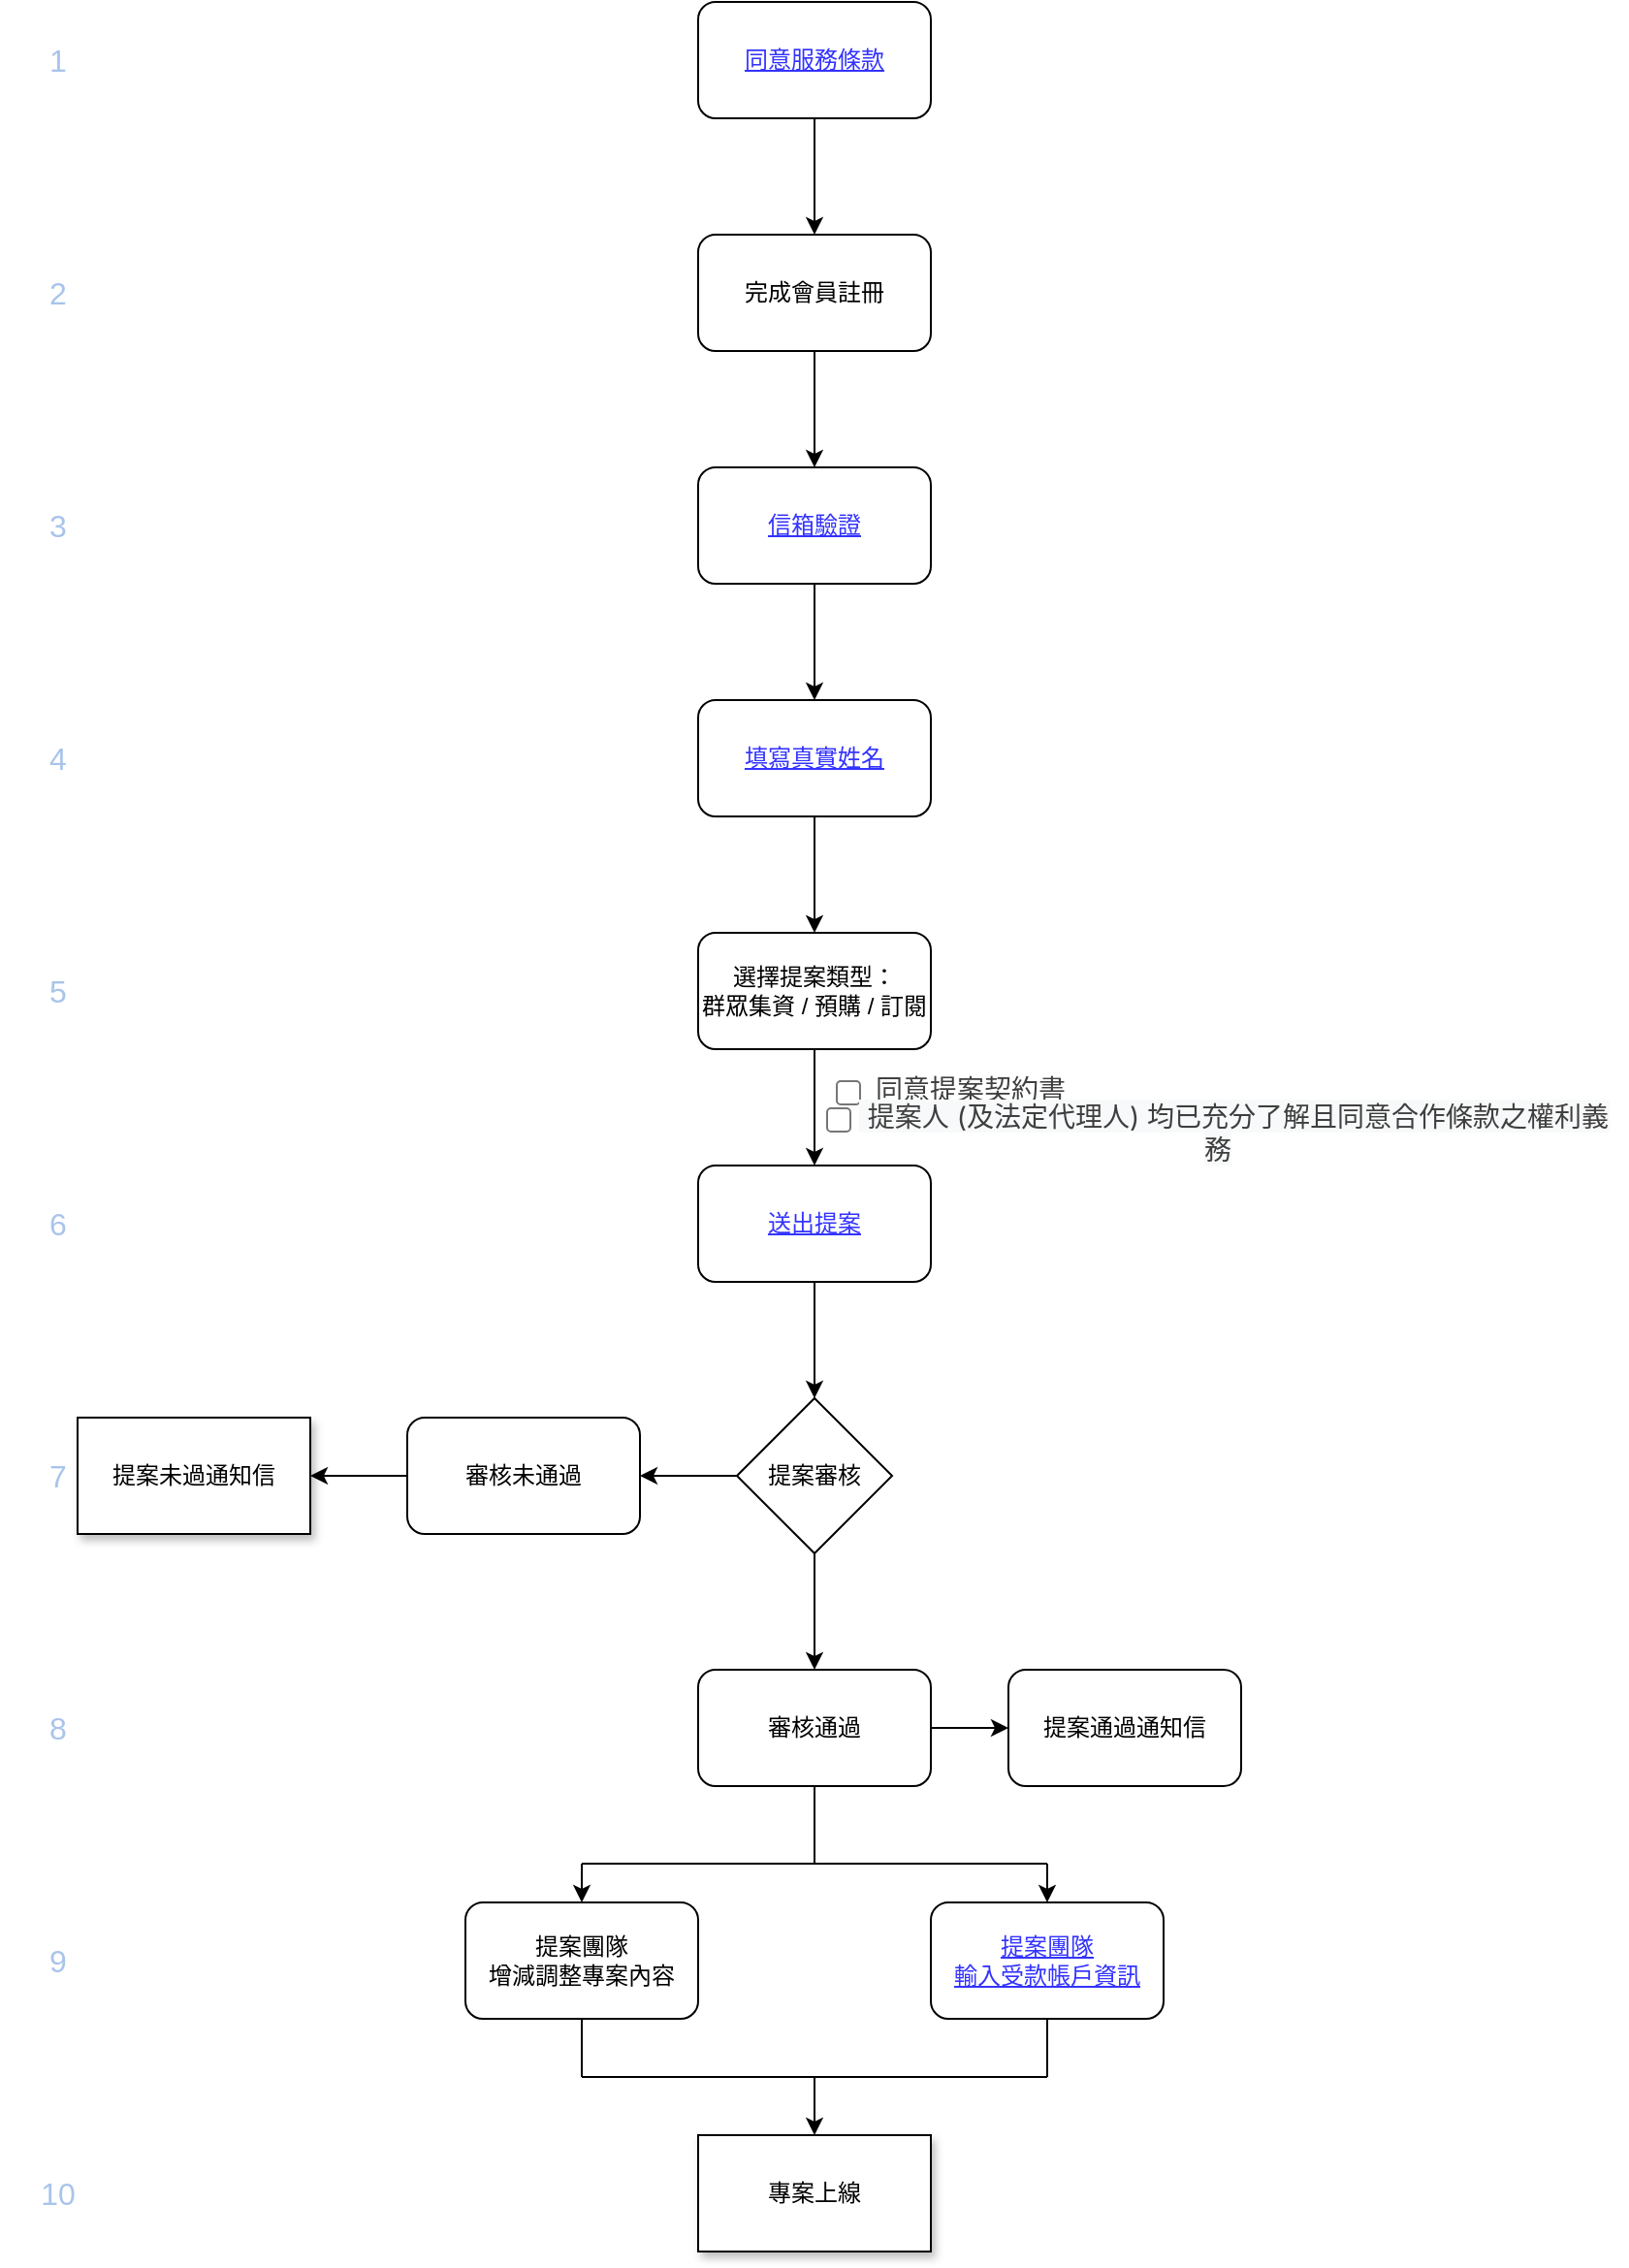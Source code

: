 <mxfile version="20.0.4" type="github">
  <diagram id="WC_vAVpubCEw6jQJzw-5" name="Page-1">
    <mxGraphModel dx="835" dy="1068" grid="1" gridSize="10" guides="1" tooltips="1" connect="1" arrows="1" fold="1" page="1" pageScale="1" pageWidth="850" pageHeight="1100" math="0" shadow="0">
      <root>
        <mxCell id="0" />
        <mxCell id="1" parent="0" />
        <mxCell id="iWGYxbqnK11PC3dcelOQ-8" value="" style="edgeStyle=orthogonalEdgeStyle;rounded=0;orthogonalLoop=1;jettySize=auto;html=1;" parent="1" source="iWGYxbqnK11PC3dcelOQ-3" target="iWGYxbqnK11PC3dcelOQ-4" edge="1">
          <mxGeometry relative="1" as="geometry" />
        </mxCell>
        <UserObject label="同意服務條款" link="https://www.zeczec.com/docs/terms_of_service" linkTarget="_blank" id="iWGYxbqnK11PC3dcelOQ-3">
          <mxCell style="rounded=1;whiteSpace=wrap;html=1;fontStyle=4;fontColor=#3333FF;" parent="1" vertex="1">
            <mxGeometry x="360" y="40" width="120" height="60" as="geometry" />
          </mxCell>
        </UserObject>
        <mxCell id="iWGYxbqnK11PC3dcelOQ-9" value="" style="edgeStyle=orthogonalEdgeStyle;rounded=0;orthogonalLoop=1;jettySize=auto;html=1;" parent="1" source="iWGYxbqnK11PC3dcelOQ-4" target="iWGYxbqnK11PC3dcelOQ-5" edge="1">
          <mxGeometry relative="1" as="geometry" />
        </mxCell>
        <mxCell id="iWGYxbqnK11PC3dcelOQ-4" value="完成會員註冊" style="rounded=1;whiteSpace=wrap;html=1;" parent="1" vertex="1">
          <mxGeometry x="360" y="160" width="120" height="60" as="geometry" />
        </mxCell>
        <mxCell id="iWGYxbqnK11PC3dcelOQ-11" value="" style="edgeStyle=orthogonalEdgeStyle;rounded=0;orthogonalLoop=1;jettySize=auto;html=1;" parent="1" source="iWGYxbqnK11PC3dcelOQ-5" target="iWGYxbqnK11PC3dcelOQ-6" edge="1">
          <mxGeometry relative="1" as="geometry" />
        </mxCell>
        <UserObject label="信箱驗證" link="https://hackmd.io/@98IZ4O3dSeiDSnUI428Hfw/H1Mh3XtF9" linkTarget="_blank" id="iWGYxbqnK11PC3dcelOQ-5">
          <mxCell style="rounded=1;whiteSpace=wrap;html=1;fontStyle=4;fontColor=#3333FF;" parent="1" vertex="1">
            <mxGeometry x="360" y="280" width="120" height="60" as="geometry" />
          </mxCell>
        </UserObject>
        <mxCell id="iWGYxbqnK11PC3dcelOQ-35" value="" style="edgeStyle=orthogonalEdgeStyle;rounded=0;orthogonalLoop=1;jettySize=auto;html=1;" parent="1" source="iWGYxbqnK11PC3dcelOQ-6" target="iWGYxbqnK11PC3dcelOQ-7" edge="1">
          <mxGeometry relative="1" as="geometry" />
        </mxCell>
        <UserObject label="填寫真實姓名" link="https://hackmd.io/@98IZ4O3dSeiDSnUI428Hfw/ryBWNWYY9" linkTarget="_blank" id="iWGYxbqnK11PC3dcelOQ-6">
          <mxCell style="rounded=1;whiteSpace=wrap;html=1;fontStyle=4;fontColor=#3333FF;" parent="1" vertex="1">
            <mxGeometry x="360" y="400" width="120" height="60" as="geometry" />
          </mxCell>
        </UserObject>
        <mxCell id="iWGYxbqnK11PC3dcelOQ-36" value="" style="edgeStyle=orthogonalEdgeStyle;rounded=0;orthogonalLoop=1;jettySize=auto;html=1;" parent="1" source="iWGYxbqnK11PC3dcelOQ-7" target="iWGYxbqnK11PC3dcelOQ-12" edge="1">
          <mxGeometry relative="1" as="geometry" />
        </mxCell>
        <mxCell id="iWGYxbqnK11PC3dcelOQ-7" value="選擇提案類型：&lt;br&gt;群眾集資 / 預購 / 訂閱" style="rounded=1;whiteSpace=wrap;html=1;" parent="1" vertex="1">
          <mxGeometry x="360" y="520" width="120" height="60" as="geometry" />
        </mxCell>
        <mxCell id="iWGYxbqnK11PC3dcelOQ-37" value="" style="edgeStyle=orthogonalEdgeStyle;rounded=0;orthogonalLoop=1;jettySize=auto;html=1;" parent="1" source="iWGYxbqnK11PC3dcelOQ-12" target="iWGYxbqnK11PC3dcelOQ-13" edge="1">
          <mxGeometry relative="1" as="geometry" />
        </mxCell>
        <UserObject label="送出提案" link="https://hackmd.io/@98IZ4O3dSeiDSnUI428Hfw/rJ4XmEtYc" linkTarget="_blank" id="iWGYxbqnK11PC3dcelOQ-12">
          <mxCell style="rounded=1;whiteSpace=wrap;html=1;fontStyle=4;fontColor=#3333FF;" parent="1" vertex="1">
            <mxGeometry x="360" y="640" width="120" height="60" as="geometry" />
          </mxCell>
        </UserObject>
        <mxCell id="iWGYxbqnK11PC3dcelOQ-38" value="" style="edgeStyle=orthogonalEdgeStyle;rounded=0;orthogonalLoop=1;jettySize=auto;html=1;" parent="1" source="iWGYxbqnK11PC3dcelOQ-13" target="iWGYxbqnK11PC3dcelOQ-15" edge="1">
          <mxGeometry relative="1" as="geometry" />
        </mxCell>
        <mxCell id="iWGYxbqnK11PC3dcelOQ-39" value="" style="edgeStyle=orthogonalEdgeStyle;rounded=0;orthogonalLoop=1;jettySize=auto;html=1;" parent="1" source="iWGYxbqnK11PC3dcelOQ-13" target="iWGYxbqnK11PC3dcelOQ-14" edge="1">
          <mxGeometry relative="1" as="geometry" />
        </mxCell>
        <mxCell id="iWGYxbqnK11PC3dcelOQ-13" value="提案審核" style="rhombus;whiteSpace=wrap;html=1;" parent="1" vertex="1">
          <mxGeometry x="380" y="760" width="80" height="80" as="geometry" />
        </mxCell>
        <mxCell id="iWGYxbqnK11PC3dcelOQ-41" value="" style="edgeStyle=orthogonalEdgeStyle;rounded=0;orthogonalLoop=1;jettySize=auto;html=1;" parent="1" source="iWGYxbqnK11PC3dcelOQ-14" target="iWGYxbqnK11PC3dcelOQ-16" edge="1">
          <mxGeometry relative="1" as="geometry" />
        </mxCell>
        <mxCell id="iWGYxbqnK11PC3dcelOQ-14" value="審核通過" style="rounded=1;whiteSpace=wrap;html=1;" parent="1" vertex="1">
          <mxGeometry x="360" y="900" width="120" height="60" as="geometry" />
        </mxCell>
        <mxCell id="iWGYxbqnK11PC3dcelOQ-40" value="" style="edgeStyle=orthogonalEdgeStyle;rounded=0;orthogonalLoop=1;jettySize=auto;html=1;" parent="1" source="iWGYxbqnK11PC3dcelOQ-15" target="iWGYxbqnK11PC3dcelOQ-28" edge="1">
          <mxGeometry relative="1" as="geometry" />
        </mxCell>
        <mxCell id="iWGYxbqnK11PC3dcelOQ-15" value="審核未通過" style="rounded=1;whiteSpace=wrap;html=1;" parent="1" vertex="1">
          <mxGeometry x="210" y="770" width="120" height="60" as="geometry" />
        </mxCell>
        <mxCell id="iWGYxbqnK11PC3dcelOQ-16" value="提案通過通知信" style="rounded=1;whiteSpace=wrap;html=1;" parent="1" vertex="1">
          <mxGeometry x="520" y="900" width="120" height="60" as="geometry" />
        </mxCell>
        <UserObject label="提案團隊&lt;br&gt;輸入受款帳戶資訊" link="https://hackmd.io/@98IZ4O3dSeiDSnUI428Hfw/H1voKVYY5" linkTarget="_blank" id="iWGYxbqnK11PC3dcelOQ-18">
          <mxCell style="rounded=1;whiteSpace=wrap;html=1;fontStyle=4;fontColor=#3333FF;" parent="1" vertex="1">
            <mxGeometry x="480" y="1020" width="120" height="60" as="geometry" />
          </mxCell>
        </UserObject>
        <mxCell id="iWGYxbqnK11PC3dcelOQ-19" value="提案團隊&lt;br&gt;增減調整專案內容" style="rounded=1;whiteSpace=wrap;html=1;" parent="1" vertex="1">
          <mxGeometry x="240" y="1020" width="120" height="60" as="geometry" />
        </mxCell>
        <mxCell id="iWGYxbqnK11PC3dcelOQ-20" value="" style="endArrow=none;html=1;rounded=0;entryX=0.5;entryY=1;entryDx=0;entryDy=0;" parent="1" target="iWGYxbqnK11PC3dcelOQ-14" edge="1">
          <mxGeometry width="50" height="50" relative="1" as="geometry">
            <mxPoint x="420" y="1000" as="sourcePoint" />
            <mxPoint x="430" y="970" as="targetPoint" />
          </mxGeometry>
        </mxCell>
        <mxCell id="iWGYxbqnK11PC3dcelOQ-21" value="" style="endArrow=none;html=1;rounded=0;" parent="1" edge="1">
          <mxGeometry width="50" height="50" relative="1" as="geometry">
            <mxPoint x="420" y="1000" as="sourcePoint" />
            <mxPoint x="540" y="1000" as="targetPoint" />
          </mxGeometry>
        </mxCell>
        <mxCell id="iWGYxbqnK11PC3dcelOQ-22" value="" style="endArrow=none;html=1;rounded=0;" parent="1" edge="1">
          <mxGeometry width="50" height="50" relative="1" as="geometry">
            <mxPoint x="420" y="1000" as="sourcePoint" />
            <mxPoint x="300" y="1000" as="targetPoint" />
          </mxGeometry>
        </mxCell>
        <mxCell id="iWGYxbqnK11PC3dcelOQ-23" value="" style="endArrow=classic;html=1;rounded=0;entryX=0.5;entryY=0;entryDx=0;entryDy=0;" parent="1" target="iWGYxbqnK11PC3dcelOQ-18" edge="1">
          <mxGeometry width="50" height="50" relative="1" as="geometry">
            <mxPoint x="540" y="1000" as="sourcePoint" />
            <mxPoint x="460" y="950" as="targetPoint" />
          </mxGeometry>
        </mxCell>
        <mxCell id="iWGYxbqnK11PC3dcelOQ-24" value="" style="endArrow=classic;html=1;rounded=0;entryX=0.5;entryY=0;entryDx=0;entryDy=0;" parent="1" target="iWGYxbqnK11PC3dcelOQ-19" edge="1">
          <mxGeometry width="50" height="50" relative="1" as="geometry">
            <mxPoint x="300" y="1000" as="sourcePoint" />
            <mxPoint x="460" y="950" as="targetPoint" />
          </mxGeometry>
        </mxCell>
        <mxCell id="iWGYxbqnK11PC3dcelOQ-26" value="專案上線" style="rounded=0;whiteSpace=wrap;html=1;gradientColor=#ffffff;shadow=1;" parent="1" vertex="1">
          <mxGeometry x="360" y="1140" width="120" height="60" as="geometry" />
        </mxCell>
        <mxCell id="iWGYxbqnK11PC3dcelOQ-28" value="提案未過通知信" style="rounded=0;whiteSpace=wrap;html=1;gradientColor=#ffffff;shadow=1;" parent="1" vertex="1">
          <mxGeometry x="40" y="770" width="120" height="60" as="geometry" />
        </mxCell>
        <mxCell id="iWGYxbqnK11PC3dcelOQ-29" value="" style="endArrow=none;html=1;rounded=0;" parent="1" edge="1">
          <mxGeometry width="50" height="50" relative="1" as="geometry">
            <mxPoint x="420" y="1110" as="sourcePoint" />
            <mxPoint x="300" y="1110" as="targetPoint" />
          </mxGeometry>
        </mxCell>
        <mxCell id="iWGYxbqnK11PC3dcelOQ-30" value="" style="endArrow=none;html=1;rounded=0;" parent="1" edge="1">
          <mxGeometry width="50" height="50" relative="1" as="geometry">
            <mxPoint x="540" y="1110" as="sourcePoint" />
            <mxPoint x="420" y="1110" as="targetPoint" />
          </mxGeometry>
        </mxCell>
        <mxCell id="iWGYxbqnK11PC3dcelOQ-32" value="" style="endArrow=none;html=1;rounded=0;exitX=0.5;exitY=1;exitDx=0;exitDy=0;" parent="1" source="iWGYxbqnK11PC3dcelOQ-19" edge="1">
          <mxGeometry width="50" height="50" relative="1" as="geometry">
            <mxPoint x="410" y="1060" as="sourcePoint" />
            <mxPoint x="300" y="1110" as="targetPoint" />
          </mxGeometry>
        </mxCell>
        <mxCell id="iWGYxbqnK11PC3dcelOQ-33" value="" style="endArrow=none;html=1;rounded=0;exitX=0.5;exitY=1;exitDx=0;exitDy=0;" parent="1" source="iWGYxbqnK11PC3dcelOQ-18" edge="1">
          <mxGeometry width="50" height="50" relative="1" as="geometry">
            <mxPoint x="539" y="1081" as="sourcePoint" />
            <mxPoint x="540" y="1110" as="targetPoint" />
          </mxGeometry>
        </mxCell>
        <mxCell id="iWGYxbqnK11PC3dcelOQ-34" value="" style="endArrow=classic;html=1;rounded=0;entryX=0.5;entryY=0;entryDx=0;entryDy=0;" parent="1" target="iWGYxbqnK11PC3dcelOQ-26" edge="1">
          <mxGeometry width="50" height="50" relative="1" as="geometry">
            <mxPoint x="420" y="1110" as="sourcePoint" />
            <mxPoint x="460" y="1010" as="targetPoint" />
          </mxGeometry>
        </mxCell>
        <mxCell id="ZI2vt0tMXgu7TGkp_aTG-1" value="&lt;label style=&quot;border: 0px solid rgb(229, 231, 235); box-sizing: border-box; --tw-translate-x:0; --tw-translate-y:0; --tw-rotate:0; --tw-skew-x:0; --tw-skew-y:0; --tw-scale-x:1; --tw-scale-y:1; --tw-blur: ; --tw-brightness: ; --tw-contrast: ; --tw-grayscale: ; --tw-hue-rotate: ; --tw-invert: ; --tw-saturate: ; --tw-sepia: ; --tw-drop-shadow: ; display: block; margin-bottom: 5px; color: rgb(63, 63, 63); font-family: Rubik, -apple-system, &amp;quot;system-ui&amp;quot;, &amp;quot;Segoe UI&amp;quot;, 微軟正黑體, &amp;quot;Microsoft JhengHei&amp;quot;, sans-serif; font-size: 14px; text-align: start;&quot; class=&quot;block&quot;&gt;&lt;br class=&quot;Apple-interchange-newline&quot;&gt;&lt;input style=&quot;border-width: 0px; --tw-translate-x:0; --tw-translate-y:0; --tw-rotate:0; --tw-skew-x:0; --tw-skew-y:0; --tw-scale-x:1; --tw-scale-y:1; --tw-blur: ; --tw-brightness: ; --tw-contrast: ; --tw-grayscale: ; --tw-hue-rotate: ; --tw-invert: ; --tw-saturate: ; --tw-sepia: ; --tw-drop-shadow: ; color: rgb(118, 118, 118); font-family: Rubik, -apple-system, BlinkMacSystemFont, &amp;quot;Segoe UI&amp;quot;, 微軟正黑體, &amp;quot;Microsoft JhengHei&amp;quot;, sans-serif; font-size: 0.875rem; font-weight: inherit; line-height: 1.6em; margin: 0px 0.25rem 0px 0px; padding: 0px; border-radius: 0.125rem; vertical-align: middle;&quot; id=&quot;project_terms_accepted&quot; name=&quot;project[terms_accepted]&quot; value=&quot;1&quot; type=&quot;checkbox&quot; required=&quot;required&quot;&gt;&amp;nbsp;同意提案契約書&lt;/label&gt;" style="text;html=1;strokeColor=none;fillColor=none;align=center;verticalAlign=middle;whiteSpace=wrap;rounded=0;shadow=1;" parent="1" vertex="1">
          <mxGeometry x="390" y="580" width="200" height="30" as="geometry" />
        </mxCell>
        <mxCell id="ZI2vt0tMXgu7TGkp_aTG-2" value="&lt;font style=&quot;font-size: 14px;&quot;&gt;&lt;br class=&quot;Apple-interchange-newline&quot;&gt;&lt;input style=&quot;border-width: 0px; orphans: 2; widows: 2; -webkit-text-stroke-width: 0px; text-decoration-thickness: initial; text-decoration-style: initial; text-decoration-color: initial; --tw-translate-x:0; --tw-translate-y:0; --tw-rotate:0; --tw-skew-x:0; --tw-skew-y:0; --tw-scale-x:1; --tw-scale-y:1; --tw-blur: ; --tw-brightness: ; --tw-contrast: ; --tw-grayscale: ; --tw-hue-rotate: ; --tw-invert: ; --tw-saturate: ; --tw-sepia: ; --tw-drop-shadow: ; color: rgb(118, 118, 118); font-family: Rubik, -apple-system, BlinkMacSystemFont, &amp;quot;Segoe UI&amp;quot;, 微軟正黑體, &amp;quot;Microsoft JhengHei&amp;quot;, sans-serif; font-weight: inherit; line-height: 1.6em; margin: 0px 0.25rem 0px 0px; padding: 0px; border-radius: 0.125rem; vertical-align: middle;&quot; id=&quot;project_terms_acknowledged&quot; name=&quot;project[terms_acknowledged]&quot; value=&quot;1&quot; type=&quot;checkbox&quot; required=&quot;required&quot;&gt;&lt;span style=&quot;color: rgb(63, 63, 63); font-family: Rubik, -apple-system, &amp;quot;system-ui&amp;quot;, &amp;quot;Segoe UI&amp;quot;, 微軟正黑體, &amp;quot;Microsoft JhengHei&amp;quot;, sans-serif; font-style: normal; font-variant-ligatures: normal; font-variant-caps: normal; font-weight: 400; letter-spacing: normal; orphans: 2; text-align: start; text-indent: 0px; text-transform: none; widows: 2; word-spacing: 0px; -webkit-text-stroke-width: 0px; background-color: rgb(248, 249, 250); text-decoration-thickness: initial; text-decoration-style: initial; text-decoration-color: initial; float: none; display: inline !important;&quot;&gt;&amp;nbsp;&lt;/span&gt;&lt;span style=&quot;color: rgb(63, 63, 63); font-family: Rubik, -apple-system, &amp;quot;system-ui&amp;quot;, &amp;quot;Segoe UI&amp;quot;, 微軟正黑體, &amp;quot;Microsoft JhengHei&amp;quot;, sans-serif; font-style: normal; font-variant-ligatures: normal; font-variant-caps: normal; font-weight: 400; letter-spacing: normal; orphans: 2; text-align: start; text-indent: 0px; text-transform: none; widows: 2; word-spacing: 0px; -webkit-text-stroke-width: 0px; background-color: rgb(248, 249, 250); text-decoration-thickness: initial; text-decoration-style: initial; text-decoration-color: initial; float: none; display: inline !important;&quot;&gt;提案人 (及法定代理人) 均已充分了解且同意合作條款之權利義務&lt;/span&gt;&lt;/font&gt;" style="text;html=1;strokeColor=none;fillColor=none;align=center;verticalAlign=middle;whiteSpace=wrap;rounded=0;shadow=1;" parent="1" vertex="1">
          <mxGeometry x="423" y="600" width="410" height="30" as="geometry" />
        </mxCell>
        <mxCell id="OlnJ13DV5X9FvSI8lEeL-2" value="1" style="text;html=1;strokeColor=none;fillColor=none;align=center;verticalAlign=middle;whiteSpace=wrap;rounded=0;fontSize=16;fontColor=#A9C4EB;" vertex="1" parent="1">
          <mxGeometry y="55" width="60" height="30" as="geometry" />
        </mxCell>
        <mxCell id="OlnJ13DV5X9FvSI8lEeL-3" value="2" style="text;html=1;strokeColor=none;fillColor=none;align=center;verticalAlign=middle;whiteSpace=wrap;rounded=0;fontSize=16;fontColor=#A9C4EB;" vertex="1" parent="1">
          <mxGeometry y="175" width="60" height="30" as="geometry" />
        </mxCell>
        <mxCell id="OlnJ13DV5X9FvSI8lEeL-4" value="3" style="text;html=1;strokeColor=none;fillColor=none;align=center;verticalAlign=middle;whiteSpace=wrap;rounded=0;fontSize=16;fontColor=#A9C4EB;" vertex="1" parent="1">
          <mxGeometry y="295" width="60" height="30" as="geometry" />
        </mxCell>
        <mxCell id="OlnJ13DV5X9FvSI8lEeL-5" value="4" style="text;html=1;strokeColor=none;fillColor=none;align=center;verticalAlign=middle;whiteSpace=wrap;rounded=0;fontSize=16;fontColor=#A9C4EB;" vertex="1" parent="1">
          <mxGeometry y="415" width="60" height="30" as="geometry" />
        </mxCell>
        <mxCell id="OlnJ13DV5X9FvSI8lEeL-6" value="5" style="text;html=1;strokeColor=none;fillColor=none;align=center;verticalAlign=middle;whiteSpace=wrap;rounded=0;fontSize=16;fontColor=#A9C4EB;" vertex="1" parent="1">
          <mxGeometry y="535" width="60" height="30" as="geometry" />
        </mxCell>
        <mxCell id="OlnJ13DV5X9FvSI8lEeL-7" value="6" style="text;html=1;strokeColor=none;fillColor=none;align=center;verticalAlign=middle;whiteSpace=wrap;rounded=0;fontSize=16;fontColor=#A9C4EB;" vertex="1" parent="1">
          <mxGeometry y="655" width="60" height="30" as="geometry" />
        </mxCell>
        <mxCell id="OlnJ13DV5X9FvSI8lEeL-8" value="7" style="text;html=1;strokeColor=none;fillColor=none;align=center;verticalAlign=middle;whiteSpace=wrap;rounded=0;fontSize=16;fontColor=#A9C4EB;" vertex="1" parent="1">
          <mxGeometry y="785" width="60" height="30" as="geometry" />
        </mxCell>
        <mxCell id="OlnJ13DV5X9FvSI8lEeL-9" value="8" style="text;html=1;strokeColor=none;fillColor=none;align=center;verticalAlign=middle;whiteSpace=wrap;rounded=0;fontSize=16;fontColor=#A9C4EB;" vertex="1" parent="1">
          <mxGeometry y="915" width="60" height="30" as="geometry" />
        </mxCell>
        <mxCell id="OlnJ13DV5X9FvSI8lEeL-10" value="9" style="text;html=1;strokeColor=none;fillColor=none;align=center;verticalAlign=middle;whiteSpace=wrap;rounded=0;fontSize=16;fontColor=#A9C4EB;" vertex="1" parent="1">
          <mxGeometry y="1035" width="60" height="30" as="geometry" />
        </mxCell>
        <mxCell id="OlnJ13DV5X9FvSI8lEeL-11" value="10" style="text;html=1;strokeColor=none;fillColor=none;align=center;verticalAlign=middle;whiteSpace=wrap;rounded=0;fontSize=16;fontColor=#A9C4EB;" vertex="1" parent="1">
          <mxGeometry y="1155" width="60" height="30" as="geometry" />
        </mxCell>
      </root>
    </mxGraphModel>
  </diagram>
</mxfile>
